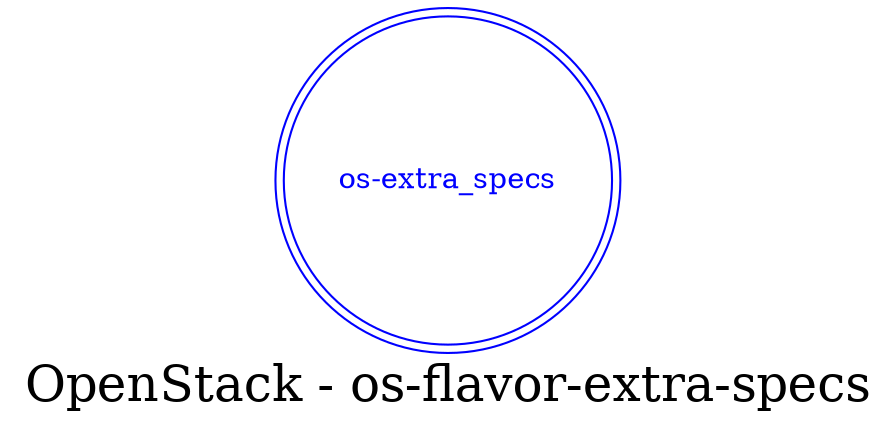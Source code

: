 digraph LexiconGraph {
graph[label="OpenStack - os-flavor-extra-specs", fontsize=24]
splines=true
"os-extra_specs" [color=blue, fontcolor=blue, shape=doublecircle]
}
